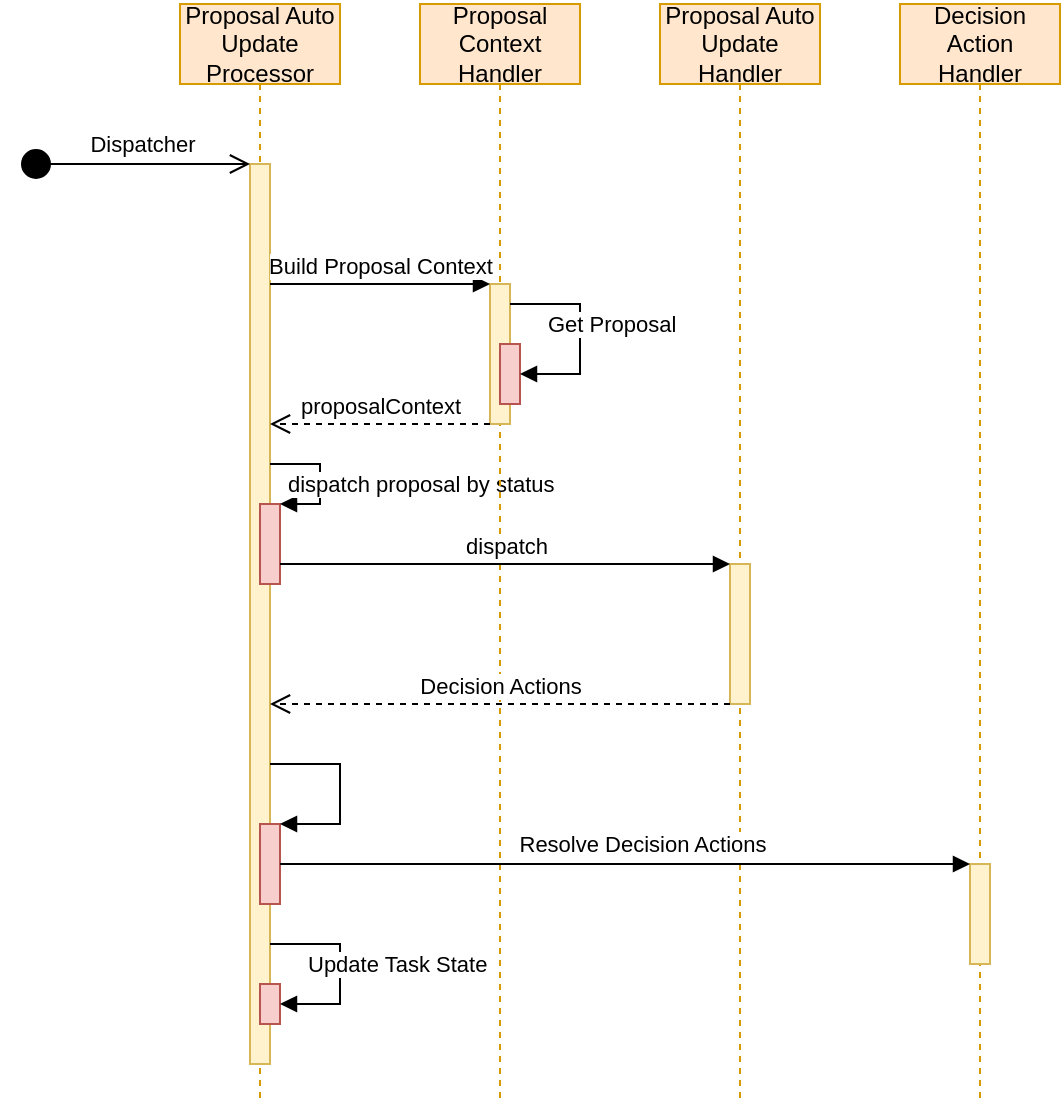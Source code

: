 <mxfile version="14.9.3" type="github">
  <diagram id="vb5DFwSze8nv0TOMKXwz" name="Page-1">
    <mxGraphModel dx="1422" dy="882" grid="1" gridSize="10" guides="1" tooltips="1" connect="1" arrows="1" fold="1" page="1" pageScale="1" pageWidth="827" pageHeight="1169" math="0" shadow="0">
      <root>
        <mxCell id="0" />
        <mxCell id="1" parent="0" />
        <mxCell id="yhGn-xtxUoY_vjiY6p_X-33" value="&lt;font style=&quot;font-size: 12px&quot;&gt;Proposal Auto Update Processor&lt;/font&gt;" style="shape=umlLifeline;perimeter=lifelinePerimeter;whiteSpace=wrap;html=1;container=1;collapsible=0;recursiveResize=0;outlineConnect=0;fillColor=#ffe6cc;strokeColor=#d79b00;" parent="1" vertex="1">
          <mxGeometry x="120" y="40" width="80" height="550" as="geometry" />
        </mxCell>
        <mxCell id="yhGn-xtxUoY_vjiY6p_X-37" value="" style="html=1;points=[];perimeter=orthogonalPerimeter;fillColor=#fff2cc;strokeColor=#d6b656;" parent="yhGn-xtxUoY_vjiY6p_X-33" vertex="1">
          <mxGeometry x="35" y="80" width="10" height="450" as="geometry" />
        </mxCell>
        <mxCell id="LiKbPFfFzuM_PUEvF1V3-8" value="" style="html=1;points=[];perimeter=orthogonalPerimeter;fillColor=#f8cecc;strokeColor=#b85450;" vertex="1" parent="yhGn-xtxUoY_vjiY6p_X-33">
          <mxGeometry x="40" y="250" width="10" height="40" as="geometry" />
        </mxCell>
        <mxCell id="LiKbPFfFzuM_PUEvF1V3-9" value="dispatch proposal by status" style="edgeStyle=orthogonalEdgeStyle;html=1;align=left;spacingLeft=2;endArrow=block;rounded=0;entryX=1;entryY=0;" edge="1" target="LiKbPFfFzuM_PUEvF1V3-8" parent="yhGn-xtxUoY_vjiY6p_X-33" source="yhGn-xtxUoY_vjiY6p_X-37">
          <mxGeometry x="-0.867" y="-10" relative="1" as="geometry">
            <mxPoint x="60" y="280" as="sourcePoint" />
            <Array as="points">
              <mxPoint x="70" y="230" />
              <mxPoint x="70" y="250" />
            </Array>
            <mxPoint as="offset" />
          </mxGeometry>
        </mxCell>
        <mxCell id="yhGn-xtxUoY_vjiY6p_X-36" value="&lt;font style=&quot;font-size: 12px&quot;&gt;Proposal &lt;br&gt;Context&lt;br&gt;Handler&lt;/font&gt;" style="shape=umlLifeline;perimeter=lifelinePerimeter;whiteSpace=wrap;html=1;container=1;collapsible=0;recursiveResize=0;outlineConnect=0;fillColor=#ffe6cc;strokeColor=#d79b00;" parent="1" vertex="1">
          <mxGeometry x="240" y="40" width="80" height="550" as="geometry" />
        </mxCell>
        <mxCell id="yhGn-xtxUoY_vjiY6p_X-39" value="" style="html=1;points=[];perimeter=orthogonalPerimeter;fillColor=#fff2cc;strokeColor=#d6b656;" parent="yhGn-xtxUoY_vjiY6p_X-36" vertex="1">
          <mxGeometry x="35" y="140" width="10" height="70" as="geometry" />
        </mxCell>
        <mxCell id="yhGn-xtxUoY_vjiY6p_X-40" value="Build Proposal Context" style="html=1;verticalAlign=bottom;endArrow=block;entryX=0;entryY=0;" parent="1" target="yhGn-xtxUoY_vjiY6p_X-39" edge="1">
          <mxGeometry relative="1" as="geometry">
            <mxPoint x="165" y="180" as="sourcePoint" />
          </mxGeometry>
        </mxCell>
        <mxCell id="yhGn-xtxUoY_vjiY6p_X-86" value="" style="html=1;points=[];perimeter=orthogonalPerimeter;fillColor=#f8cecc;strokeColor=#b85450;" parent="1" vertex="1">
          <mxGeometry x="280" y="210" width="10" height="30" as="geometry" />
        </mxCell>
        <mxCell id="yhGn-xtxUoY_vjiY6p_X-87" value="Get Proposal" style="edgeStyle=orthogonalEdgeStyle;html=1;align=left;spacingLeft=2;endArrow=block;rounded=0;" parent="1" source="yhGn-xtxUoY_vjiY6p_X-39" target="yhGn-xtxUoY_vjiY6p_X-86" edge="1">
          <mxGeometry x="-0.7" y="-10" relative="1" as="geometry">
            <mxPoint x="295" y="200" as="sourcePoint" />
            <Array as="points">
              <mxPoint x="320" y="190" />
              <mxPoint x="320" y="225" />
            </Array>
            <mxPoint as="offset" />
          </mxGeometry>
        </mxCell>
        <mxCell id="yhGn-xtxUoY_vjiY6p_X-111" value="proposalContext" style="html=1;verticalAlign=bottom;endArrow=open;dashed=1;endSize=8;" parent="1" source="yhGn-xtxUoY_vjiY6p_X-39" target="yhGn-xtxUoY_vjiY6p_X-37" edge="1">
          <mxGeometry relative="1" as="geometry">
            <mxPoint x="635" y="620" as="sourcePoint" />
            <mxPoint x="160" y="230" as="targetPoint" />
            <Array as="points">
              <mxPoint x="230" y="250" />
            </Array>
          </mxGeometry>
        </mxCell>
        <mxCell id="yhGn-xtxUoY_vjiY6p_X-119" value="" style="html=1;points=[];perimeter=orthogonalPerimeter;fillColor=#f8cecc;strokeColor=#b85450;" parent="1" vertex="1">
          <mxGeometry x="160" y="450" width="10" height="40" as="geometry" />
        </mxCell>
        <mxCell id="yhGn-xtxUoY_vjiY6p_X-120" value="" style="edgeStyle=orthogonalEdgeStyle;html=1;align=left;spacingLeft=2;endArrow=block;rounded=0;" parent="1" source="yhGn-xtxUoY_vjiY6p_X-37" target="yhGn-xtxUoY_vjiY6p_X-119" edge="1">
          <mxGeometry x="-0.684" y="-10" relative="1" as="geometry">
            <mxPoint x="165" y="630" as="sourcePoint" />
            <Array as="points">
              <mxPoint x="200" y="420" />
              <mxPoint x="200" y="450" />
            </Array>
            <mxPoint as="offset" />
          </mxGeometry>
        </mxCell>
        <mxCell id="yhGn-xtxUoY_vjiY6p_X-125" value="" style="html=1;points=[];perimeter=orthogonalPerimeter;fillColor=#f8cecc;strokeColor=#b85450;" parent="1" vertex="1">
          <mxGeometry x="160" y="530" width="10" height="20" as="geometry" />
        </mxCell>
        <mxCell id="yhGn-xtxUoY_vjiY6p_X-126" value="Update Task State" style="edgeStyle=orthogonalEdgeStyle;html=1;align=left;spacingLeft=2;endArrow=block;rounded=0;" parent="1" source="yhGn-xtxUoY_vjiY6p_X-37" target="yhGn-xtxUoY_vjiY6p_X-125" edge="1">
          <mxGeometry x="-0.684" y="-10" relative="1" as="geometry">
            <mxPoint x="165" y="740" as="sourcePoint" />
            <Array as="points">
              <mxPoint x="200" y="510" />
              <mxPoint x="200" y="540" />
            </Array>
            <mxPoint as="offset" />
          </mxGeometry>
        </mxCell>
        <mxCell id="dIcDvKEjWkiVOUuwe_89-6" value="" style="html=1;verticalAlign=bottom;startArrow=circle;startFill=1;endArrow=open;startSize=6;endSize=8;" parent="1" target="yhGn-xtxUoY_vjiY6p_X-37" edge="1">
          <mxGeometry width="80" relative="1" as="geometry">
            <mxPoint x="40" y="120" as="sourcePoint" />
            <mxPoint x="135" y="120" as="targetPoint" />
          </mxGeometry>
        </mxCell>
        <mxCell id="LiKbPFfFzuM_PUEvF1V3-1" value="Dispatcher" style="edgeLabel;html=1;align=center;verticalAlign=middle;resizable=0;points=[];" vertex="1" connectable="0" parent="dIcDvKEjWkiVOUuwe_89-6">
          <mxGeometry x="-0.316" y="-3" relative="1" as="geometry">
            <mxPoint x="21" y="-13" as="offset" />
          </mxGeometry>
        </mxCell>
        <mxCell id="LiKbPFfFzuM_PUEvF1V3-2" value="&lt;font style=&quot;font-size: 12px&quot;&gt;Proposal Auto Update Handler&lt;/font&gt;" style="shape=umlLifeline;perimeter=lifelinePerimeter;whiteSpace=wrap;html=1;container=1;collapsible=0;recursiveResize=0;outlineConnect=0;fillColor=#ffe6cc;strokeColor=#d79b00;" vertex="1" parent="1">
          <mxGeometry x="360" y="40" width="80" height="550" as="geometry" />
        </mxCell>
        <mxCell id="LiKbPFfFzuM_PUEvF1V3-6" value="" style="html=1;points=[];perimeter=orthogonalPerimeter;fillColor=#fff2cc;strokeColor=#d6b656;" vertex="1" parent="1">
          <mxGeometry x="395" y="320" width="10" height="70" as="geometry" />
        </mxCell>
        <mxCell id="LiKbPFfFzuM_PUEvF1V3-7" value="dispatch" style="html=1;verticalAlign=bottom;endArrow=block;" edge="1" parent="1" source="LiKbPFfFzuM_PUEvF1V3-8" target="LiKbPFfFzuM_PUEvF1V3-6">
          <mxGeometry width="80" relative="1" as="geometry">
            <mxPoint x="210" y="280" as="sourcePoint" />
            <mxPoint x="290" y="280" as="targetPoint" />
            <Array as="points">
              <mxPoint x="220" y="320" />
            </Array>
          </mxGeometry>
        </mxCell>
        <mxCell id="LiKbPFfFzuM_PUEvF1V3-10" value="Decision Action Handler" style="shape=umlLifeline;perimeter=lifelinePerimeter;whiteSpace=wrap;html=1;container=1;collapsible=0;recursiveResize=0;outlineConnect=0;fillColor=#ffe6cc;strokeColor=#d79b00;" vertex="1" parent="1">
          <mxGeometry x="480" y="40" width="80" height="550" as="geometry" />
        </mxCell>
        <mxCell id="LiKbPFfFzuM_PUEvF1V3-12" value="" style="html=1;points=[];perimeter=orthogonalPerimeter;fillColor=#fff2cc;strokeColor=#d6b656;" vertex="1" parent="LiKbPFfFzuM_PUEvF1V3-10">
          <mxGeometry x="35" y="430" width="10" height="50" as="geometry" />
        </mxCell>
        <mxCell id="LiKbPFfFzuM_PUEvF1V3-11" value="Decision Actions" style="html=1;verticalAlign=bottom;endArrow=open;dashed=1;endSize=8;" edge="1" parent="1" source="LiKbPFfFzuM_PUEvF1V3-6" target="yhGn-xtxUoY_vjiY6p_X-37">
          <mxGeometry relative="1" as="geometry">
            <mxPoint x="290" y="380" as="sourcePoint" />
            <mxPoint x="210" y="380" as="targetPoint" />
            <Array as="points">
              <mxPoint x="370" y="390" />
            </Array>
          </mxGeometry>
        </mxCell>
        <mxCell id="LiKbPFfFzuM_PUEvF1V3-13" value="" style="html=1;verticalAlign=bottom;endArrow=block;" edge="1" parent="1" source="yhGn-xtxUoY_vjiY6p_X-119" target="LiKbPFfFzuM_PUEvF1V3-12">
          <mxGeometry width="80" relative="1" as="geometry">
            <mxPoint x="190" y="470" as="sourcePoint" />
            <mxPoint x="270" y="470" as="targetPoint" />
          </mxGeometry>
        </mxCell>
        <mxCell id="LiKbPFfFzuM_PUEvF1V3-14" value="Resolve Decision Actions" style="edgeLabel;html=1;align=center;verticalAlign=middle;resizable=0;points=[];" vertex="1" connectable="0" parent="LiKbPFfFzuM_PUEvF1V3-13">
          <mxGeometry x="-0.128" y="1" relative="1" as="geometry">
            <mxPoint x="30" y="-9" as="offset" />
          </mxGeometry>
        </mxCell>
      </root>
    </mxGraphModel>
  </diagram>
</mxfile>
